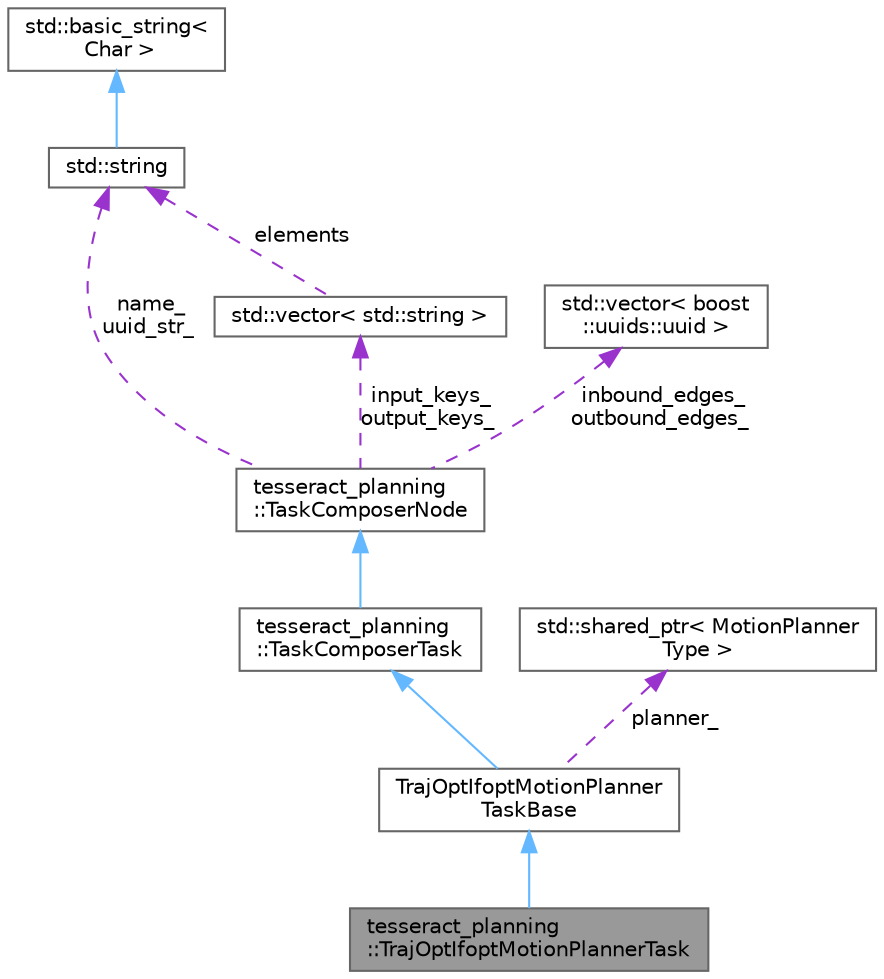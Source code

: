 digraph "tesseract_planning::TrajOptIfoptMotionPlannerTask"
{
 // LATEX_PDF_SIZE
  bgcolor="transparent";
  edge [fontname=Helvetica,fontsize=10,labelfontname=Helvetica,labelfontsize=10];
  node [fontname=Helvetica,fontsize=10,shape=box,height=0.2,width=0.4];
  Node1 [label="tesseract_planning\l::TrajOptIfoptMotionPlannerTask",height=0.2,width=0.4,color="gray40", fillcolor="grey60", style="filled", fontcolor="black",tooltip=" "];
  Node2 -> Node1 [dir="back",color="steelblue1",style="solid"];
  Node2 [label="TrajOptIfoptMotionPlanner\lTaskBase",height=0.2,width=0.4,color="gray40", fillcolor="white", style="filled",URL="$d0/d05/classtesseract__planning_1_1MotionPlannerTask.html",tooltip=" "];
  Node3 -> Node2 [dir="back",color="steelblue1",style="solid"];
  Node3 [label="tesseract_planning\l::TaskComposerTask",height=0.2,width=0.4,color="gray40", fillcolor="white", style="filled",URL="$d8/def/classtesseract__planning_1_1TaskComposerTask.html",tooltip=" "];
  Node4 -> Node3 [dir="back",color="steelblue1",style="solid"];
  Node4 [label="tesseract_planning\l::TaskComposerNode",height=0.2,width=0.4,color="gray40", fillcolor="white", style="filled",URL="$de/d23/classtesseract__planning_1_1TaskComposerNode.html",tooltip="Represents a node the pipeline to be executed."];
  Node5 -> Node4 [dir="back",color="darkorchid3",style="dashed",label=" name_\nuuid_str_" ];
  Node5 [label="std::string",height=0.2,width=0.4,color="gray40", fillcolor="white", style="filled",tooltip=" "];
  Node6 -> Node5 [dir="back",color="steelblue1",style="solid"];
  Node6 [label="std::basic_string\<\l Char \>",height=0.2,width=0.4,color="gray40", fillcolor="white", style="filled",tooltip=" "];
  Node7 -> Node4 [dir="back",color="darkorchid3",style="dashed",label=" inbound_edges_\noutbound_edges_" ];
  Node7 [label="std::vector\< boost\l::uuids::uuid \>",height=0.2,width=0.4,color="gray40", fillcolor="white", style="filled",tooltip=" "];
  Node8 -> Node4 [dir="back",color="darkorchid3",style="dashed",label=" input_keys_\noutput_keys_" ];
  Node8 [label="std::vector\< std::string \>",height=0.2,width=0.4,color="gray40", fillcolor="white", style="filled",tooltip=" "];
  Node5 -> Node8 [dir="back",color="darkorchid3",style="dashed",label=" elements" ];
  Node9 -> Node2 [dir="back",color="darkorchid3",style="dashed",label=" planner_" ];
  Node9 [label="std::shared_ptr\< MotionPlanner\lType \>",height=0.2,width=0.4,color="gray40", fillcolor="white", style="filled",tooltip=" "];
}
